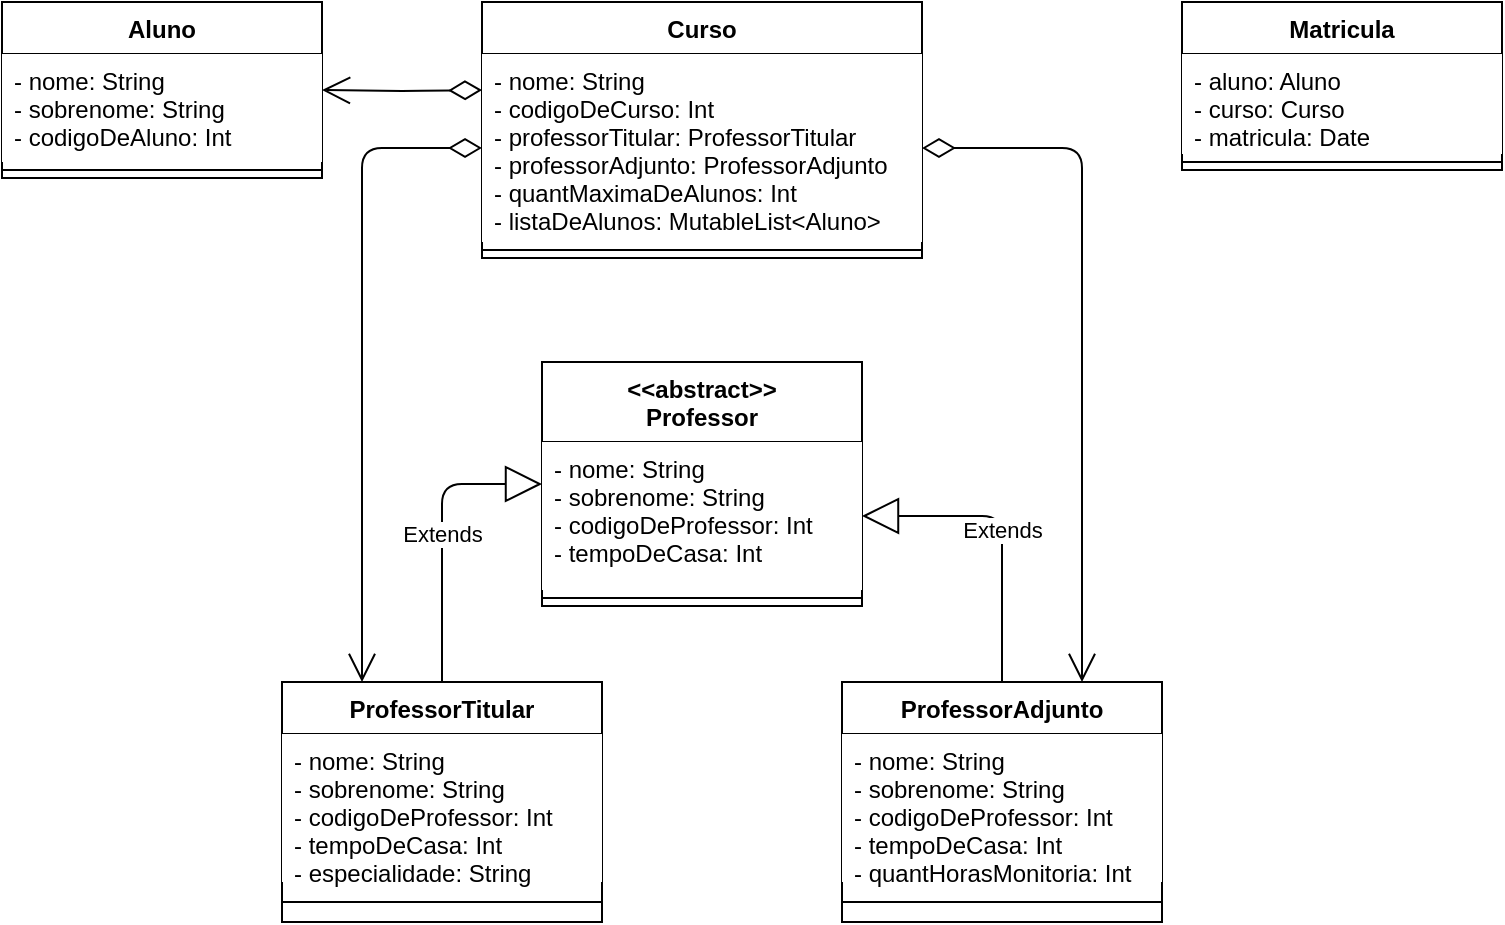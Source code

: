 <mxfile version="13.7.5" type="device"><diagram id="C5RBs43oDa-KdzZeNtuy" name="Page-1"><mxGraphModel dx="251" dy="480" grid="1" gridSize="10" guides="0" tooltips="1" connect="1" arrows="1" fold="1" page="1" pageScale="1" pageWidth="827" pageHeight="1169" math="0" shadow="0"><root><mxCell id="WIyWlLk6GJQsqaUBKTNV-0"/><mxCell id="WIyWlLk6GJQsqaUBKTNV-1" parent="WIyWlLk6GJQsqaUBKTNV-0"/><mxCell id="2qhh8JdvaFWv3G7_nNXt-10" value="&lt;&lt;abstract&gt;&gt;&#10;Professor" style="swimlane;fontStyle=1;align=center;verticalAlign=top;childLayout=stackLayout;horizontal=1;startSize=40;horizontalStack=0;resizeParent=1;resizeParentMax=0;resizeLast=0;collapsible=1;marginBottom=0;" parent="WIyWlLk6GJQsqaUBKTNV-1" vertex="1"><mxGeometry x="290" y="310" width="160" height="122" as="geometry"/></mxCell><mxCell id="2qhh8JdvaFWv3G7_nNXt-11" value="- nome: String&#10;- sobrenome: String&#10;- codigoDeProfessor: Int&#10;- tempoDeCasa: Int" style="text;strokeColor=none;align=left;verticalAlign=top;spacingLeft=4;spacingRight=4;overflow=hidden;rotatable=0;points=[[0,0.5],[1,0.5]];portConstraint=eastwest;fillColor=#ffffff;" parent="2qhh8JdvaFWv3G7_nNXt-10" vertex="1"><mxGeometry y="40" width="160" height="74" as="geometry"/></mxCell><mxCell id="2qhh8JdvaFWv3G7_nNXt-12" value="" style="line;strokeWidth=1;fillColor=none;align=left;verticalAlign=middle;spacingTop=-1;spacingLeft=3;spacingRight=3;rotatable=0;labelPosition=right;points=[];portConstraint=eastwest;" parent="2qhh8JdvaFWv3G7_nNXt-10" vertex="1"><mxGeometry y="114" width="160" height="8" as="geometry"/></mxCell><mxCell id="6Tx9JxIIro4UoVuHAUKh-15" value="ProfessorTitular" style="swimlane;fontStyle=1;align=center;verticalAlign=top;childLayout=stackLayout;horizontal=1;startSize=26;horizontalStack=0;resizeParent=1;resizeParentMax=0;resizeLast=0;collapsible=1;marginBottom=0;" parent="WIyWlLk6GJQsqaUBKTNV-1" vertex="1"><mxGeometry x="160" y="470" width="160" height="120" as="geometry"/></mxCell><mxCell id="6Tx9JxIIro4UoVuHAUKh-16" value="- nome: String&#10;- sobrenome: String&#10;- codigoDeProfessor: Int&#10;- tempoDeCasa: Int&#10;- especialidade: String" style="text;strokeColor=none;align=left;verticalAlign=top;spacingLeft=4;spacingRight=4;overflow=hidden;rotatable=0;points=[[0,0.5],[1,0.5]];portConstraint=eastwest;fillColor=#ffffff;" parent="6Tx9JxIIro4UoVuHAUKh-15" vertex="1"><mxGeometry y="26" width="160" height="74" as="geometry"/></mxCell><mxCell id="6Tx9JxIIro4UoVuHAUKh-17" value="" style="line;strokeWidth=1;fillColor=none;align=left;verticalAlign=middle;spacingTop=-1;spacingLeft=3;spacingRight=3;rotatable=0;labelPosition=right;points=[];portConstraint=eastwest;" parent="6Tx9JxIIro4UoVuHAUKh-15" vertex="1"><mxGeometry y="100" width="160" height="20" as="geometry"/></mxCell><mxCell id="6Tx9JxIIro4UoVuHAUKh-18" value="ProfessorAdjunto" style="swimlane;fontStyle=1;align=center;verticalAlign=top;childLayout=stackLayout;horizontal=1;startSize=26;horizontalStack=0;resizeParent=1;resizeParentMax=0;resizeLast=0;collapsible=1;marginBottom=0;" parent="WIyWlLk6GJQsqaUBKTNV-1" vertex="1"><mxGeometry x="440" y="470" width="160" height="120" as="geometry"/></mxCell><mxCell id="6Tx9JxIIro4UoVuHAUKh-19" value="- nome: String&#10;- sobrenome: String&#10;- codigoDeProfessor: Int&#10;- tempoDeCasa: Int&#10;- quantHorasMonitoria: Int" style="text;strokeColor=none;align=left;verticalAlign=top;spacingLeft=4;spacingRight=4;overflow=hidden;rotatable=0;points=[[0,0.5],[1,0.5]];portConstraint=eastwest;fillColor=#ffffff;" parent="6Tx9JxIIro4UoVuHAUKh-18" vertex="1"><mxGeometry y="26" width="160" height="74" as="geometry"/></mxCell><mxCell id="6Tx9JxIIro4UoVuHAUKh-20" value="" style="line;strokeWidth=1;fillColor=none;align=left;verticalAlign=middle;spacingTop=-1;spacingLeft=3;spacingRight=3;rotatable=0;labelPosition=right;points=[];portConstraint=eastwest;" parent="6Tx9JxIIro4UoVuHAUKh-18" vertex="1"><mxGeometry y="100" width="160" height="20" as="geometry"/></mxCell><mxCell id="6Tx9JxIIro4UoVuHAUKh-21" value="Extends" style="endArrow=block;endSize=16;endFill=0;html=1;entryX=0;entryY=0.5;entryDx=0;entryDy=0;exitX=0.5;exitY=0;exitDx=0;exitDy=0;" parent="WIyWlLk6GJQsqaUBKTNV-1" source="6Tx9JxIIro4UoVuHAUKh-15" target="2qhh8JdvaFWv3G7_nNXt-10" edge="1"><mxGeometry width="160" relative="1" as="geometry"><mxPoint x="200" y="450" as="sourcePoint"/><mxPoint x="360" y="450" as="targetPoint"/><Array as="points"><mxPoint x="240" y="371"/></Array></mxGeometry></mxCell><mxCell id="6Tx9JxIIro4UoVuHAUKh-22" value="Extends" style="endArrow=block;endSize=16;endFill=0;html=1;entryX=1;entryY=0.5;entryDx=0;entryDy=0;exitX=0.5;exitY=0;exitDx=0;exitDy=0;" parent="WIyWlLk6GJQsqaUBKTNV-1" source="6Tx9JxIIro4UoVuHAUKh-18" target="2qhh8JdvaFWv3G7_nNXt-11" edge="1"><mxGeometry width="160" relative="1" as="geometry"><mxPoint x="480" y="420" as="sourcePoint"/><mxPoint x="640" y="420" as="targetPoint"/><Array as="points"><mxPoint x="520" y="387"/></Array></mxGeometry></mxCell><mxCell id="2qhh8JdvaFWv3G7_nNXt-0" value="Curso" style="swimlane;fontStyle=1;align=center;verticalAlign=top;childLayout=stackLayout;horizontal=1;startSize=26;horizontalStack=0;resizeParent=1;resizeParentMax=0;resizeLast=0;collapsible=1;marginBottom=0;" parent="WIyWlLk6GJQsqaUBKTNV-1" vertex="1"><mxGeometry x="260" y="130" width="220" height="128" as="geometry"/></mxCell><mxCell id="2qhh8JdvaFWv3G7_nNXt-1" value="- nome: String&#10;- codigoDeCurso: Int&#10;- professorTitular: ProfessorTitular&#10;- professorAdjunto: ProfessorAdjunto&#10;- quantMaximaDeAlunos: Int&#10;- listaDeAlunos: MutableList&lt;Aluno&gt;&#10;" style="text;strokeColor=none;align=left;verticalAlign=top;spacingLeft=4;spacingRight=4;overflow=hidden;rotatable=0;points=[[0,0.5],[1,0.5]];portConstraint=eastwest;fillColor=#ffffff;" parent="2qhh8JdvaFWv3G7_nNXt-0" vertex="1"><mxGeometry y="26" width="220" height="94" as="geometry"/></mxCell><mxCell id="2qhh8JdvaFWv3G7_nNXt-2" value="" style="line;strokeWidth=1;fillColor=none;align=left;verticalAlign=middle;spacingTop=-1;spacingLeft=3;spacingRight=3;rotatable=0;labelPosition=right;points=[];portConstraint=eastwest;" parent="2qhh8JdvaFWv3G7_nNXt-0" vertex="1"><mxGeometry y="120" width="220" height="8" as="geometry"/></mxCell><mxCell id="6Tx9JxIIro4UoVuHAUKh-23" value="" style="endArrow=open;html=1;endSize=12;startArrow=diamondThin;startSize=14;startFill=0;edgeStyle=orthogonalEdgeStyle;align=left;verticalAlign=bottom;exitX=0;exitY=0.5;exitDx=0;exitDy=0;entryX=0.25;entryY=0;entryDx=0;entryDy=0;" parent="WIyWlLk6GJQsqaUBKTNV-1" source="2qhh8JdvaFWv3G7_nNXt-1" target="6Tx9JxIIro4UoVuHAUKh-15" edge="1"><mxGeometry x="-0.821" y="-34" relative="1" as="geometry"><mxPoint x="80" y="380" as="sourcePoint"/><mxPoint x="240" y="380" as="targetPoint"/><mxPoint as="offset"/></mxGeometry></mxCell><mxCell id="6Tx9JxIIro4UoVuHAUKh-24" value="" style="endArrow=open;html=1;endSize=12;startArrow=diamondThin;startSize=14;startFill=0;edgeStyle=orthogonalEdgeStyle;align=left;verticalAlign=bottom;exitX=1;exitY=0.5;exitDx=0;exitDy=0;entryX=0.75;entryY=0;entryDx=0;entryDy=0;" parent="WIyWlLk6GJQsqaUBKTNV-1" source="2qhh8JdvaFWv3G7_nNXt-1" target="6Tx9JxIIro4UoVuHAUKh-18" edge="1"><mxGeometry x="-0.832" y="34" relative="1" as="geometry"><mxPoint x="510" y="230" as="sourcePoint"/><mxPoint x="670" y="230" as="targetPoint"/><mxPoint as="offset"/></mxGeometry></mxCell><mxCell id="6Tx9JxIIro4UoVuHAUKh-26" value="" style="endArrow=open;html=1;endSize=12;startArrow=diamondThin;startSize=14;startFill=0;edgeStyle=orthogonalEdgeStyle;align=left;verticalAlign=bottom;entryX=1;entryY=0.5;entryDx=0;entryDy=0;" parent="WIyWlLk6GJQsqaUBKTNV-1" target="2qhh8JdvaFWv3G7_nNXt-7" edge="1"><mxGeometry x="-1" y="20" relative="1" as="geometry"><mxPoint x="260" y="174" as="sourcePoint"/><mxPoint x="300" y="80" as="targetPoint"/><mxPoint as="offset"/></mxGeometry></mxCell><mxCell id="2qhh8JdvaFWv3G7_nNXt-7" value="Aluno" style="swimlane;fontStyle=1;align=center;verticalAlign=top;childLayout=stackLayout;horizontal=1;startSize=26;horizontalStack=0;resizeParent=1;resizeParentMax=0;resizeLast=0;collapsible=1;marginBottom=0;" parent="WIyWlLk6GJQsqaUBKTNV-1" vertex="1"><mxGeometry x="20" y="130" width="160" height="88" as="geometry"/></mxCell><mxCell id="2qhh8JdvaFWv3G7_nNXt-8" value="- nome: String&#10;- sobrenome: String&#10;- codigoDeAluno: Int" style="text;strokeColor=none;align=left;verticalAlign=top;spacingLeft=4;spacingRight=4;overflow=hidden;rotatable=0;points=[[0,0.5],[1,0.5]];portConstraint=eastwest;fillColor=#ffffff;" parent="2qhh8JdvaFWv3G7_nNXt-7" vertex="1"><mxGeometry y="26" width="160" height="54" as="geometry"/></mxCell><mxCell id="2qhh8JdvaFWv3G7_nNXt-9" value="" style="line;strokeWidth=1;fillColor=none;align=left;verticalAlign=middle;spacingTop=-1;spacingLeft=3;spacingRight=3;rotatable=0;labelPosition=right;points=[];portConstraint=eastwest;" parent="2qhh8JdvaFWv3G7_nNXt-7" vertex="1"><mxGeometry y="80" width="160" height="8" as="geometry"/></mxCell><mxCell id="6Tx9JxIIro4UoVuHAUKh-27" value="Matricula" style="swimlane;fontStyle=1;align=center;verticalAlign=top;childLayout=stackLayout;horizontal=1;startSize=26;horizontalStack=0;resizeParent=1;resizeParentMax=0;resizeLast=0;collapsible=1;marginBottom=0;" parent="WIyWlLk6GJQsqaUBKTNV-1" vertex="1"><mxGeometry x="610" y="130" width="160" height="84" as="geometry"/></mxCell><mxCell id="6Tx9JxIIro4UoVuHAUKh-28" value="- aluno: Aluno&#10;- curso: Curso&#10;- matricula: Date" style="text;strokeColor=none;align=left;verticalAlign=top;spacingLeft=4;spacingRight=4;overflow=hidden;rotatable=0;points=[[0,0.5],[1,0.5]];portConstraint=eastwest;fillColor=#ffffff;" parent="6Tx9JxIIro4UoVuHAUKh-27" vertex="1"><mxGeometry y="26" width="160" height="50" as="geometry"/></mxCell><mxCell id="6Tx9JxIIro4UoVuHAUKh-29" value="" style="line;strokeWidth=1;fillColor=none;align=left;verticalAlign=middle;spacingTop=-1;spacingLeft=3;spacingRight=3;rotatable=0;labelPosition=right;points=[];portConstraint=eastwest;" parent="6Tx9JxIIro4UoVuHAUKh-27" vertex="1"><mxGeometry y="76" width="160" height="8" as="geometry"/></mxCell></root></mxGraphModel></diagram></mxfile>